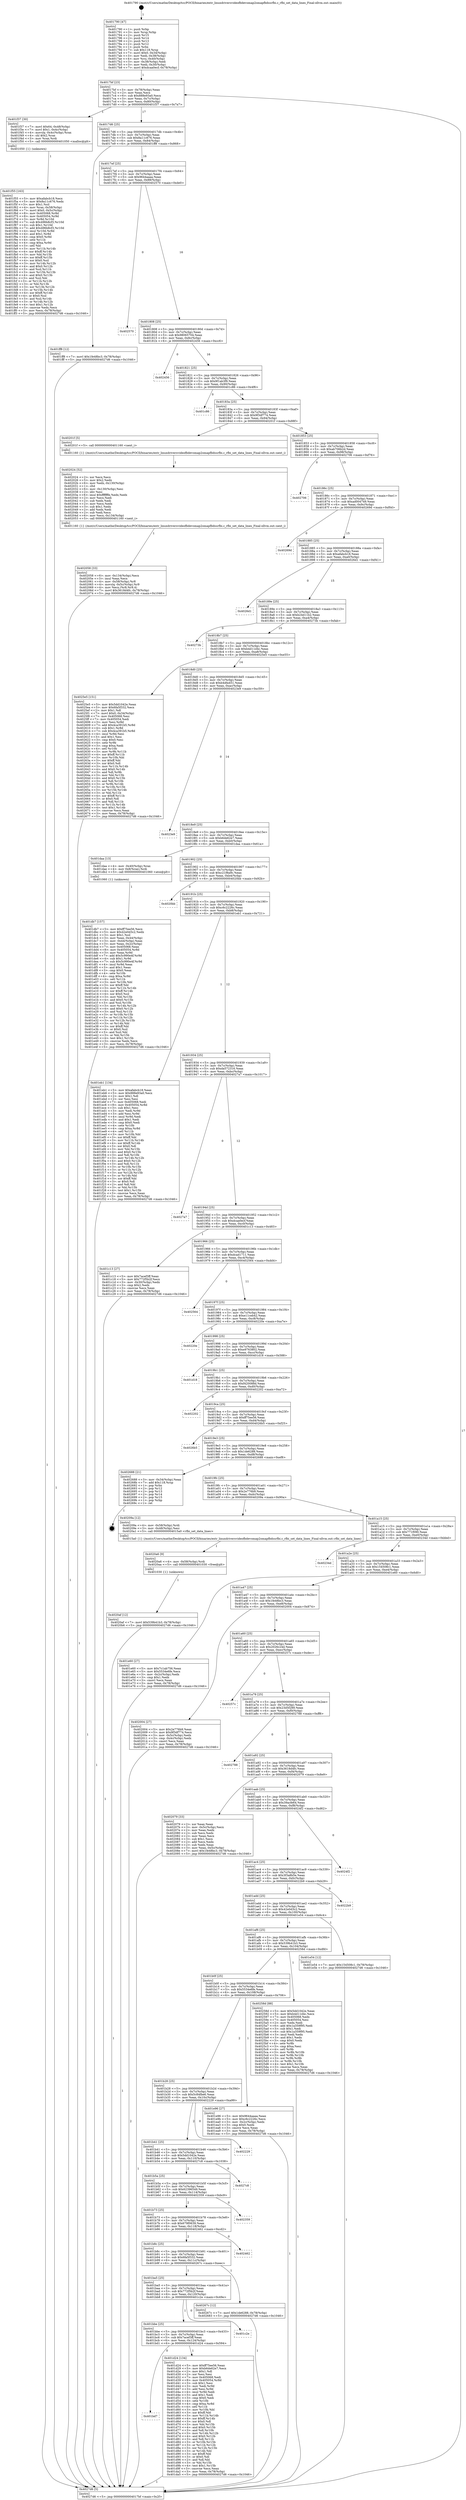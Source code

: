 digraph "0x401790" {
  label = "0x401790 (/mnt/c/Users/mathe/Desktop/tcc/POCII/binaries/extr_linuxdriversvideofbdevomap2omapfbdssrfbi.c_rfbi_set_data_lines_Final-ollvm.out::main(0))"
  labelloc = "t"
  node[shape=record]

  Entry [label="",width=0.3,height=0.3,shape=circle,fillcolor=black,style=filled]
  "0x4017bf" [label="{
     0x4017bf [23]\l
     | [instrs]\l
     &nbsp;&nbsp;0x4017bf \<+3\>: mov -0x78(%rbp),%eax\l
     &nbsp;&nbsp;0x4017c2 \<+2\>: mov %eax,%ecx\l
     &nbsp;&nbsp;0x4017c4 \<+6\>: sub $0x888e93a0,%ecx\l
     &nbsp;&nbsp;0x4017ca \<+3\>: mov %eax,-0x7c(%rbp)\l
     &nbsp;&nbsp;0x4017cd \<+3\>: mov %ecx,-0x80(%rbp)\l
     &nbsp;&nbsp;0x4017d0 \<+6\>: je 0000000000401f37 \<main+0x7a7\>\l
  }"]
  "0x401f37" [label="{
     0x401f37 [30]\l
     | [instrs]\l
     &nbsp;&nbsp;0x401f37 \<+7\>: movl $0x64,-0x48(%rbp)\l
     &nbsp;&nbsp;0x401f3e \<+7\>: movl $0x1,-0x4c(%rbp)\l
     &nbsp;&nbsp;0x401f45 \<+4\>: movslq -0x4c(%rbp),%rax\l
     &nbsp;&nbsp;0x401f49 \<+4\>: shl $0x2,%rax\l
     &nbsp;&nbsp;0x401f4d \<+3\>: mov %rax,%rdi\l
     &nbsp;&nbsp;0x401f50 \<+5\>: call 0000000000401050 \<malloc@plt\>\l
     | [calls]\l
     &nbsp;&nbsp;0x401050 \{1\} (unknown)\l
  }"]
  "0x4017d6" [label="{
     0x4017d6 [25]\l
     | [instrs]\l
     &nbsp;&nbsp;0x4017d6 \<+5\>: jmp 00000000004017db \<main+0x4b\>\l
     &nbsp;&nbsp;0x4017db \<+3\>: mov -0x7c(%rbp),%eax\l
     &nbsp;&nbsp;0x4017de \<+5\>: sub $0x8a11c676,%eax\l
     &nbsp;&nbsp;0x4017e3 \<+6\>: mov %eax,-0x84(%rbp)\l
     &nbsp;&nbsp;0x4017e9 \<+6\>: je 0000000000401ff8 \<main+0x868\>\l
  }"]
  Exit [label="",width=0.3,height=0.3,shape=circle,fillcolor=black,style=filled,peripheries=2]
  "0x401ff8" [label="{
     0x401ff8 [12]\l
     | [instrs]\l
     &nbsp;&nbsp;0x401ff8 \<+7\>: movl $0x1fe48bc3,-0x78(%rbp)\l
     &nbsp;&nbsp;0x401fff \<+5\>: jmp 00000000004027d6 \<main+0x1046\>\l
  }"]
  "0x4017ef" [label="{
     0x4017ef [25]\l
     | [instrs]\l
     &nbsp;&nbsp;0x4017ef \<+5\>: jmp 00000000004017f4 \<main+0x64\>\l
     &nbsp;&nbsp;0x4017f4 \<+3\>: mov -0x7c(%rbp),%eax\l
     &nbsp;&nbsp;0x4017f7 \<+5\>: sub $0x9644aaaa,%eax\l
     &nbsp;&nbsp;0x4017fc \<+6\>: mov %eax,-0x88(%rbp)\l
     &nbsp;&nbsp;0x401802 \<+6\>: je 0000000000402570 \<main+0xde0\>\l
  }"]
  "0x4020af" [label="{
     0x4020af [12]\l
     | [instrs]\l
     &nbsp;&nbsp;0x4020af \<+7\>: movl $0x539b41b3,-0x78(%rbp)\l
     &nbsp;&nbsp;0x4020b6 \<+5\>: jmp 00000000004027d6 \<main+0x1046\>\l
  }"]
  "0x402570" [label="{
     0x402570\l
  }", style=dashed]
  "0x401808" [label="{
     0x401808 [25]\l
     | [instrs]\l
     &nbsp;&nbsp;0x401808 \<+5\>: jmp 000000000040180d \<main+0x7d\>\l
     &nbsp;&nbsp;0x40180d \<+3\>: mov -0x7c(%rbp),%eax\l
     &nbsp;&nbsp;0x401810 \<+5\>: sub $0x98065704,%eax\l
     &nbsp;&nbsp;0x401815 \<+6\>: mov %eax,-0x8c(%rbp)\l
     &nbsp;&nbsp;0x40181b \<+6\>: je 0000000000402456 \<main+0xcc6\>\l
  }"]
  "0x4020a6" [label="{
     0x4020a6 [9]\l
     | [instrs]\l
     &nbsp;&nbsp;0x4020a6 \<+4\>: mov -0x58(%rbp),%rdi\l
     &nbsp;&nbsp;0x4020aa \<+5\>: call 0000000000401030 \<free@plt\>\l
     | [calls]\l
     &nbsp;&nbsp;0x401030 \{1\} (unknown)\l
  }"]
  "0x402456" [label="{
     0x402456\l
  }", style=dashed]
  "0x401821" [label="{
     0x401821 [25]\l
     | [instrs]\l
     &nbsp;&nbsp;0x401821 \<+5\>: jmp 0000000000401826 \<main+0x96\>\l
     &nbsp;&nbsp;0x401826 \<+3\>: mov -0x7c(%rbp),%eax\l
     &nbsp;&nbsp;0x401829 \<+5\>: sub $0x9f1ab3f9,%eax\l
     &nbsp;&nbsp;0x40182e \<+6\>: mov %eax,-0x90(%rbp)\l
     &nbsp;&nbsp;0x401834 \<+6\>: je 0000000000401c86 \<main+0x4f6\>\l
  }"]
  "0x402058" [label="{
     0x402058 [33]\l
     | [instrs]\l
     &nbsp;&nbsp;0x402058 \<+6\>: mov -0x134(%rbp),%ecx\l
     &nbsp;&nbsp;0x40205e \<+3\>: imul %eax,%ecx\l
     &nbsp;&nbsp;0x402061 \<+4\>: mov -0x58(%rbp),%r8\l
     &nbsp;&nbsp;0x402065 \<+4\>: movslq -0x5c(%rbp),%r9\l
     &nbsp;&nbsp;0x402069 \<+4\>: mov %ecx,(%r8,%r9,4)\l
     &nbsp;&nbsp;0x40206d \<+7\>: movl $0x3618d4fc,-0x78(%rbp)\l
     &nbsp;&nbsp;0x402074 \<+5\>: jmp 00000000004027d6 \<main+0x1046\>\l
  }"]
  "0x401c86" [label="{
     0x401c86\l
  }", style=dashed]
  "0x40183a" [label="{
     0x40183a [25]\l
     | [instrs]\l
     &nbsp;&nbsp;0x40183a \<+5\>: jmp 000000000040183f \<main+0xaf\>\l
     &nbsp;&nbsp;0x40183f \<+3\>: mov -0x7c(%rbp),%eax\l
     &nbsp;&nbsp;0x401842 \<+5\>: sub $0x9f3df774,%eax\l
     &nbsp;&nbsp;0x401847 \<+6\>: mov %eax,-0x94(%rbp)\l
     &nbsp;&nbsp;0x40184d \<+6\>: je 000000000040201f \<main+0x88f\>\l
  }"]
  "0x402024" [label="{
     0x402024 [52]\l
     | [instrs]\l
     &nbsp;&nbsp;0x402024 \<+2\>: xor %ecx,%ecx\l
     &nbsp;&nbsp;0x402026 \<+5\>: mov $0x2,%edx\l
     &nbsp;&nbsp;0x40202b \<+6\>: mov %edx,-0x130(%rbp)\l
     &nbsp;&nbsp;0x402031 \<+1\>: cltd\l
     &nbsp;&nbsp;0x402032 \<+6\>: mov -0x130(%rbp),%esi\l
     &nbsp;&nbsp;0x402038 \<+2\>: idiv %esi\l
     &nbsp;&nbsp;0x40203a \<+6\>: imul $0xfffffffe,%edx,%edx\l
     &nbsp;&nbsp;0x402040 \<+2\>: mov %ecx,%edi\l
     &nbsp;&nbsp;0x402042 \<+2\>: sub %edx,%edi\l
     &nbsp;&nbsp;0x402044 \<+2\>: mov %ecx,%edx\l
     &nbsp;&nbsp;0x402046 \<+3\>: sub $0x1,%edx\l
     &nbsp;&nbsp;0x402049 \<+2\>: add %edx,%edi\l
     &nbsp;&nbsp;0x40204b \<+2\>: sub %edi,%ecx\l
     &nbsp;&nbsp;0x40204d \<+6\>: mov %ecx,-0x134(%rbp)\l
     &nbsp;&nbsp;0x402053 \<+5\>: call 0000000000401160 \<next_i\>\l
     | [calls]\l
     &nbsp;&nbsp;0x401160 \{1\} (/mnt/c/Users/mathe/Desktop/tcc/POCII/binaries/extr_linuxdriversvideofbdevomap2omapfbdssrfbi.c_rfbi_set_data_lines_Final-ollvm.out::next_i)\l
  }"]
  "0x40201f" [label="{
     0x40201f [5]\l
     | [instrs]\l
     &nbsp;&nbsp;0x40201f \<+5\>: call 0000000000401160 \<next_i\>\l
     | [calls]\l
     &nbsp;&nbsp;0x401160 \{1\} (/mnt/c/Users/mathe/Desktop/tcc/POCII/binaries/extr_linuxdriversvideofbdevomap2omapfbdssrfbi.c_rfbi_set_data_lines_Final-ollvm.out::next_i)\l
  }"]
  "0x401853" [label="{
     0x401853 [25]\l
     | [instrs]\l
     &nbsp;&nbsp;0x401853 \<+5\>: jmp 0000000000401858 \<main+0xc8\>\l
     &nbsp;&nbsp;0x401858 \<+3\>: mov -0x7c(%rbp),%eax\l
     &nbsp;&nbsp;0x40185b \<+5\>: sub $0xab706b2d,%eax\l
     &nbsp;&nbsp;0x401860 \<+6\>: mov %eax,-0x98(%rbp)\l
     &nbsp;&nbsp;0x401866 \<+6\>: je 0000000000402706 \<main+0xf76\>\l
  }"]
  "0x401f55" [label="{
     0x401f55 [163]\l
     | [instrs]\l
     &nbsp;&nbsp;0x401f55 \<+5\>: mov $0xafabcb18,%ecx\l
     &nbsp;&nbsp;0x401f5a \<+5\>: mov $0x8a11c676,%edx\l
     &nbsp;&nbsp;0x401f5f \<+3\>: mov $0x1,%sil\l
     &nbsp;&nbsp;0x401f62 \<+4\>: mov %rax,-0x58(%rbp)\l
     &nbsp;&nbsp;0x401f66 \<+7\>: movl $0x0,-0x5c(%rbp)\l
     &nbsp;&nbsp;0x401f6d \<+8\>: mov 0x405068,%r8d\l
     &nbsp;&nbsp;0x401f75 \<+8\>: mov 0x405054,%r9d\l
     &nbsp;&nbsp;0x401f7d \<+3\>: mov %r8d,%r10d\l
     &nbsp;&nbsp;0x401f80 \<+7\>: sub $0x496b8cf3,%r10d\l
     &nbsp;&nbsp;0x401f87 \<+4\>: sub $0x1,%r10d\l
     &nbsp;&nbsp;0x401f8b \<+7\>: add $0x496b8cf3,%r10d\l
     &nbsp;&nbsp;0x401f92 \<+4\>: imul %r10d,%r8d\l
     &nbsp;&nbsp;0x401f96 \<+4\>: and $0x1,%r8d\l
     &nbsp;&nbsp;0x401f9a \<+4\>: cmp $0x0,%r8d\l
     &nbsp;&nbsp;0x401f9e \<+4\>: sete %r11b\l
     &nbsp;&nbsp;0x401fa2 \<+4\>: cmp $0xa,%r9d\l
     &nbsp;&nbsp;0x401fa6 \<+3\>: setl %bl\l
     &nbsp;&nbsp;0x401fa9 \<+3\>: mov %r11b,%r14b\l
     &nbsp;&nbsp;0x401fac \<+4\>: xor $0xff,%r14b\l
     &nbsp;&nbsp;0x401fb0 \<+3\>: mov %bl,%r15b\l
     &nbsp;&nbsp;0x401fb3 \<+4\>: xor $0xff,%r15b\l
     &nbsp;&nbsp;0x401fb7 \<+4\>: xor $0x0,%sil\l
     &nbsp;&nbsp;0x401fbb \<+3\>: mov %r14b,%r12b\l
     &nbsp;&nbsp;0x401fbe \<+4\>: and $0x0,%r12b\l
     &nbsp;&nbsp;0x401fc2 \<+3\>: and %sil,%r11b\l
     &nbsp;&nbsp;0x401fc5 \<+3\>: mov %r15b,%r13b\l
     &nbsp;&nbsp;0x401fc8 \<+4\>: and $0x0,%r13b\l
     &nbsp;&nbsp;0x401fcc \<+3\>: and %sil,%bl\l
     &nbsp;&nbsp;0x401fcf \<+3\>: or %r11b,%r12b\l
     &nbsp;&nbsp;0x401fd2 \<+3\>: or %bl,%r13b\l
     &nbsp;&nbsp;0x401fd5 \<+3\>: xor %r13b,%r12b\l
     &nbsp;&nbsp;0x401fd8 \<+3\>: or %r15b,%r14b\l
     &nbsp;&nbsp;0x401fdb \<+4\>: xor $0xff,%r14b\l
     &nbsp;&nbsp;0x401fdf \<+4\>: or $0x0,%sil\l
     &nbsp;&nbsp;0x401fe3 \<+3\>: and %sil,%r14b\l
     &nbsp;&nbsp;0x401fe6 \<+3\>: or %r14b,%r12b\l
     &nbsp;&nbsp;0x401fe9 \<+4\>: test $0x1,%r12b\l
     &nbsp;&nbsp;0x401fed \<+3\>: cmovne %edx,%ecx\l
     &nbsp;&nbsp;0x401ff0 \<+3\>: mov %ecx,-0x78(%rbp)\l
     &nbsp;&nbsp;0x401ff3 \<+5\>: jmp 00000000004027d6 \<main+0x1046\>\l
  }"]
  "0x402706" [label="{
     0x402706\l
  }", style=dashed]
  "0x40186c" [label="{
     0x40186c [25]\l
     | [instrs]\l
     &nbsp;&nbsp;0x40186c \<+5\>: jmp 0000000000401871 \<main+0xe1\>\l
     &nbsp;&nbsp;0x401871 \<+3\>: mov -0x7c(%rbp),%eax\l
     &nbsp;&nbsp;0x401874 \<+5\>: sub $0xad004749,%eax\l
     &nbsp;&nbsp;0x401879 \<+6\>: mov %eax,-0x9c(%rbp)\l
     &nbsp;&nbsp;0x40187f \<+6\>: je 000000000040269d \<main+0xf0d\>\l
  }"]
  "0x401db7" [label="{
     0x401db7 [157]\l
     | [instrs]\l
     &nbsp;&nbsp;0x401db7 \<+5\>: mov $0xff75ee56,%ecx\l
     &nbsp;&nbsp;0x401dbc \<+5\>: mov $0x42e0d3c2,%edx\l
     &nbsp;&nbsp;0x401dc1 \<+3\>: mov $0x1,%sil\l
     &nbsp;&nbsp;0x401dc4 \<+3\>: mov %eax,-0x44(%rbp)\l
     &nbsp;&nbsp;0x401dc7 \<+3\>: mov -0x44(%rbp),%eax\l
     &nbsp;&nbsp;0x401dca \<+3\>: mov %eax,-0x2c(%rbp)\l
     &nbsp;&nbsp;0x401dcd \<+7\>: mov 0x405068,%eax\l
     &nbsp;&nbsp;0x401dd4 \<+8\>: mov 0x405054,%r8d\l
     &nbsp;&nbsp;0x401ddc \<+3\>: mov %eax,%r9d\l
     &nbsp;&nbsp;0x401ddf \<+7\>: add $0x5c990e4f,%r9d\l
     &nbsp;&nbsp;0x401de6 \<+4\>: sub $0x1,%r9d\l
     &nbsp;&nbsp;0x401dea \<+7\>: sub $0x5c990e4f,%r9d\l
     &nbsp;&nbsp;0x401df1 \<+4\>: imul %r9d,%eax\l
     &nbsp;&nbsp;0x401df5 \<+3\>: and $0x1,%eax\l
     &nbsp;&nbsp;0x401df8 \<+3\>: cmp $0x0,%eax\l
     &nbsp;&nbsp;0x401dfb \<+4\>: sete %r10b\l
     &nbsp;&nbsp;0x401dff \<+4\>: cmp $0xa,%r8d\l
     &nbsp;&nbsp;0x401e03 \<+4\>: setl %r11b\l
     &nbsp;&nbsp;0x401e07 \<+3\>: mov %r10b,%bl\l
     &nbsp;&nbsp;0x401e0a \<+3\>: xor $0xff,%bl\l
     &nbsp;&nbsp;0x401e0d \<+3\>: mov %r11b,%r14b\l
     &nbsp;&nbsp;0x401e10 \<+4\>: xor $0xff,%r14b\l
     &nbsp;&nbsp;0x401e14 \<+4\>: xor $0x0,%sil\l
     &nbsp;&nbsp;0x401e18 \<+3\>: mov %bl,%r15b\l
     &nbsp;&nbsp;0x401e1b \<+4\>: and $0x0,%r15b\l
     &nbsp;&nbsp;0x401e1f \<+3\>: and %sil,%r10b\l
     &nbsp;&nbsp;0x401e22 \<+3\>: mov %r14b,%r12b\l
     &nbsp;&nbsp;0x401e25 \<+4\>: and $0x0,%r12b\l
     &nbsp;&nbsp;0x401e29 \<+3\>: and %sil,%r11b\l
     &nbsp;&nbsp;0x401e2c \<+3\>: or %r10b,%r15b\l
     &nbsp;&nbsp;0x401e2f \<+3\>: or %r11b,%r12b\l
     &nbsp;&nbsp;0x401e32 \<+3\>: xor %r12b,%r15b\l
     &nbsp;&nbsp;0x401e35 \<+3\>: or %r14b,%bl\l
     &nbsp;&nbsp;0x401e38 \<+3\>: xor $0xff,%bl\l
     &nbsp;&nbsp;0x401e3b \<+4\>: or $0x0,%sil\l
     &nbsp;&nbsp;0x401e3f \<+3\>: and %sil,%bl\l
     &nbsp;&nbsp;0x401e42 \<+3\>: or %bl,%r15b\l
     &nbsp;&nbsp;0x401e45 \<+4\>: test $0x1,%r15b\l
     &nbsp;&nbsp;0x401e49 \<+3\>: cmovne %edx,%ecx\l
     &nbsp;&nbsp;0x401e4c \<+3\>: mov %ecx,-0x78(%rbp)\l
     &nbsp;&nbsp;0x401e4f \<+5\>: jmp 00000000004027d6 \<main+0x1046\>\l
  }"]
  "0x40269d" [label="{
     0x40269d\l
  }", style=dashed]
  "0x401885" [label="{
     0x401885 [25]\l
     | [instrs]\l
     &nbsp;&nbsp;0x401885 \<+5\>: jmp 000000000040188a \<main+0xfa\>\l
     &nbsp;&nbsp;0x40188a \<+3\>: mov -0x7c(%rbp),%eax\l
     &nbsp;&nbsp;0x40188d \<+5\>: sub $0xafabcb18,%eax\l
     &nbsp;&nbsp;0x401892 \<+6\>: mov %eax,-0xa0(%rbp)\l
     &nbsp;&nbsp;0x401898 \<+6\>: je 00000000004026d1 \<main+0xf41\>\l
  }"]
  "0x401bd7" [label="{
     0x401bd7\l
  }", style=dashed]
  "0x4026d1" [label="{
     0x4026d1\l
  }", style=dashed]
  "0x40189e" [label="{
     0x40189e [25]\l
     | [instrs]\l
     &nbsp;&nbsp;0x40189e \<+5\>: jmp 00000000004018a3 \<main+0x113\>\l
     &nbsp;&nbsp;0x4018a3 \<+3\>: mov -0x7c(%rbp),%eax\l
     &nbsp;&nbsp;0x4018a6 \<+5\>: sub $0xb24d11b2,%eax\l
     &nbsp;&nbsp;0x4018ab \<+6\>: mov %eax,-0xa4(%rbp)\l
     &nbsp;&nbsp;0x4018b1 \<+6\>: je 000000000040273b \<main+0xfab\>\l
  }"]
  "0x401d24" [label="{
     0x401d24 [134]\l
     | [instrs]\l
     &nbsp;&nbsp;0x401d24 \<+5\>: mov $0xff75ee56,%eax\l
     &nbsp;&nbsp;0x401d29 \<+5\>: mov $0xb6de62e7,%ecx\l
     &nbsp;&nbsp;0x401d2e \<+2\>: mov $0x1,%dl\l
     &nbsp;&nbsp;0x401d30 \<+2\>: xor %esi,%esi\l
     &nbsp;&nbsp;0x401d32 \<+7\>: mov 0x405068,%edi\l
     &nbsp;&nbsp;0x401d39 \<+8\>: mov 0x405054,%r8d\l
     &nbsp;&nbsp;0x401d41 \<+3\>: sub $0x1,%esi\l
     &nbsp;&nbsp;0x401d44 \<+3\>: mov %edi,%r9d\l
     &nbsp;&nbsp;0x401d47 \<+3\>: add %esi,%r9d\l
     &nbsp;&nbsp;0x401d4a \<+4\>: imul %r9d,%edi\l
     &nbsp;&nbsp;0x401d4e \<+3\>: and $0x1,%edi\l
     &nbsp;&nbsp;0x401d51 \<+3\>: cmp $0x0,%edi\l
     &nbsp;&nbsp;0x401d54 \<+4\>: sete %r10b\l
     &nbsp;&nbsp;0x401d58 \<+4\>: cmp $0xa,%r8d\l
     &nbsp;&nbsp;0x401d5c \<+4\>: setl %r11b\l
     &nbsp;&nbsp;0x401d60 \<+3\>: mov %r10b,%bl\l
     &nbsp;&nbsp;0x401d63 \<+3\>: xor $0xff,%bl\l
     &nbsp;&nbsp;0x401d66 \<+3\>: mov %r11b,%r14b\l
     &nbsp;&nbsp;0x401d69 \<+4\>: xor $0xff,%r14b\l
     &nbsp;&nbsp;0x401d6d \<+3\>: xor $0x0,%dl\l
     &nbsp;&nbsp;0x401d70 \<+3\>: mov %bl,%r15b\l
     &nbsp;&nbsp;0x401d73 \<+4\>: and $0x0,%r15b\l
     &nbsp;&nbsp;0x401d77 \<+3\>: and %dl,%r10b\l
     &nbsp;&nbsp;0x401d7a \<+3\>: mov %r14b,%r12b\l
     &nbsp;&nbsp;0x401d7d \<+4\>: and $0x0,%r12b\l
     &nbsp;&nbsp;0x401d81 \<+3\>: and %dl,%r11b\l
     &nbsp;&nbsp;0x401d84 \<+3\>: or %r10b,%r15b\l
     &nbsp;&nbsp;0x401d87 \<+3\>: or %r11b,%r12b\l
     &nbsp;&nbsp;0x401d8a \<+3\>: xor %r12b,%r15b\l
     &nbsp;&nbsp;0x401d8d \<+3\>: or %r14b,%bl\l
     &nbsp;&nbsp;0x401d90 \<+3\>: xor $0xff,%bl\l
     &nbsp;&nbsp;0x401d93 \<+3\>: or $0x0,%dl\l
     &nbsp;&nbsp;0x401d96 \<+2\>: and %dl,%bl\l
     &nbsp;&nbsp;0x401d98 \<+3\>: or %bl,%r15b\l
     &nbsp;&nbsp;0x401d9b \<+4\>: test $0x1,%r15b\l
     &nbsp;&nbsp;0x401d9f \<+3\>: cmovne %ecx,%eax\l
     &nbsp;&nbsp;0x401da2 \<+3\>: mov %eax,-0x78(%rbp)\l
     &nbsp;&nbsp;0x401da5 \<+5\>: jmp 00000000004027d6 \<main+0x1046\>\l
  }"]
  "0x40273b" [label="{
     0x40273b\l
  }", style=dashed]
  "0x4018b7" [label="{
     0x4018b7 [25]\l
     | [instrs]\l
     &nbsp;&nbsp;0x4018b7 \<+5\>: jmp 00000000004018bc \<main+0x12c\>\l
     &nbsp;&nbsp;0x4018bc \<+3\>: mov -0x7c(%rbp),%eax\l
     &nbsp;&nbsp;0x4018bf \<+5\>: sub $0xb4d11d4c,%eax\l
     &nbsp;&nbsp;0x4018c4 \<+6\>: mov %eax,-0xa8(%rbp)\l
     &nbsp;&nbsp;0x4018ca \<+6\>: je 00000000004025e5 \<main+0xe55\>\l
  }"]
  "0x401bbe" [label="{
     0x401bbe [25]\l
     | [instrs]\l
     &nbsp;&nbsp;0x401bbe \<+5\>: jmp 0000000000401bc3 \<main+0x433\>\l
     &nbsp;&nbsp;0x401bc3 \<+3\>: mov -0x7c(%rbp),%eax\l
     &nbsp;&nbsp;0x401bc6 \<+5\>: sub $0x7acef3ff,%eax\l
     &nbsp;&nbsp;0x401bcb \<+6\>: mov %eax,-0x124(%rbp)\l
     &nbsp;&nbsp;0x401bd1 \<+6\>: je 0000000000401d24 \<main+0x594\>\l
  }"]
  "0x4025e5" [label="{
     0x4025e5 [151]\l
     | [instrs]\l
     &nbsp;&nbsp;0x4025e5 \<+5\>: mov $0x5dd1042e,%eax\l
     &nbsp;&nbsp;0x4025ea \<+5\>: mov $0x6fa5f332,%ecx\l
     &nbsp;&nbsp;0x4025ef \<+2\>: mov $0x1,%dl\l
     &nbsp;&nbsp;0x4025f1 \<+7\>: movl $0x0,-0x34(%rbp)\l
     &nbsp;&nbsp;0x4025f8 \<+7\>: mov 0x405068,%esi\l
     &nbsp;&nbsp;0x4025ff \<+7\>: mov 0x405054,%edi\l
     &nbsp;&nbsp;0x402606 \<+3\>: mov %esi,%r8d\l
     &nbsp;&nbsp;0x402609 \<+7\>: add $0x4ca391b5,%r8d\l
     &nbsp;&nbsp;0x402610 \<+4\>: sub $0x1,%r8d\l
     &nbsp;&nbsp;0x402614 \<+7\>: sub $0x4ca391b5,%r8d\l
     &nbsp;&nbsp;0x40261b \<+4\>: imul %r8d,%esi\l
     &nbsp;&nbsp;0x40261f \<+3\>: and $0x1,%esi\l
     &nbsp;&nbsp;0x402622 \<+3\>: cmp $0x0,%esi\l
     &nbsp;&nbsp;0x402625 \<+4\>: sete %r9b\l
     &nbsp;&nbsp;0x402629 \<+3\>: cmp $0xa,%edi\l
     &nbsp;&nbsp;0x40262c \<+4\>: setl %r10b\l
     &nbsp;&nbsp;0x402630 \<+3\>: mov %r9b,%r11b\l
     &nbsp;&nbsp;0x402633 \<+4\>: xor $0xff,%r11b\l
     &nbsp;&nbsp;0x402637 \<+3\>: mov %r10b,%bl\l
     &nbsp;&nbsp;0x40263a \<+3\>: xor $0xff,%bl\l
     &nbsp;&nbsp;0x40263d \<+3\>: xor $0x0,%dl\l
     &nbsp;&nbsp;0x402640 \<+3\>: mov %r11b,%r14b\l
     &nbsp;&nbsp;0x402643 \<+4\>: and $0x0,%r14b\l
     &nbsp;&nbsp;0x402647 \<+3\>: and %dl,%r9b\l
     &nbsp;&nbsp;0x40264a \<+3\>: mov %bl,%r15b\l
     &nbsp;&nbsp;0x40264d \<+4\>: and $0x0,%r15b\l
     &nbsp;&nbsp;0x402651 \<+3\>: and %dl,%r10b\l
     &nbsp;&nbsp;0x402654 \<+3\>: or %r9b,%r14b\l
     &nbsp;&nbsp;0x402657 \<+3\>: or %r10b,%r15b\l
     &nbsp;&nbsp;0x40265a \<+3\>: xor %r15b,%r14b\l
     &nbsp;&nbsp;0x40265d \<+3\>: or %bl,%r11b\l
     &nbsp;&nbsp;0x402660 \<+4\>: xor $0xff,%r11b\l
     &nbsp;&nbsp;0x402664 \<+3\>: or $0x0,%dl\l
     &nbsp;&nbsp;0x402667 \<+3\>: and %dl,%r11b\l
     &nbsp;&nbsp;0x40266a \<+3\>: or %r11b,%r14b\l
     &nbsp;&nbsp;0x40266d \<+4\>: test $0x1,%r14b\l
     &nbsp;&nbsp;0x402671 \<+3\>: cmovne %ecx,%eax\l
     &nbsp;&nbsp;0x402674 \<+3\>: mov %eax,-0x78(%rbp)\l
     &nbsp;&nbsp;0x402677 \<+5\>: jmp 00000000004027d6 \<main+0x1046\>\l
  }"]
  "0x4018d0" [label="{
     0x4018d0 [25]\l
     | [instrs]\l
     &nbsp;&nbsp;0x4018d0 \<+5\>: jmp 00000000004018d5 \<main+0x145\>\l
     &nbsp;&nbsp;0x4018d5 \<+3\>: mov -0x7c(%rbp),%eax\l
     &nbsp;&nbsp;0x4018d8 \<+5\>: sub $0xb4dfa451,%eax\l
     &nbsp;&nbsp;0x4018dd \<+6\>: mov %eax,-0xac(%rbp)\l
     &nbsp;&nbsp;0x4018e3 \<+6\>: je 00000000004023e9 \<main+0xc59\>\l
  }"]
  "0x401c2e" [label="{
     0x401c2e\l
  }", style=dashed]
  "0x4023e9" [label="{
     0x4023e9\l
  }", style=dashed]
  "0x4018e9" [label="{
     0x4018e9 [25]\l
     | [instrs]\l
     &nbsp;&nbsp;0x4018e9 \<+5\>: jmp 00000000004018ee \<main+0x15e\>\l
     &nbsp;&nbsp;0x4018ee \<+3\>: mov -0x7c(%rbp),%eax\l
     &nbsp;&nbsp;0x4018f1 \<+5\>: sub $0xb6de62e7,%eax\l
     &nbsp;&nbsp;0x4018f6 \<+6\>: mov %eax,-0xb0(%rbp)\l
     &nbsp;&nbsp;0x4018fc \<+6\>: je 0000000000401daa \<main+0x61a\>\l
  }"]
  "0x401ba5" [label="{
     0x401ba5 [25]\l
     | [instrs]\l
     &nbsp;&nbsp;0x401ba5 \<+5\>: jmp 0000000000401baa \<main+0x41a\>\l
     &nbsp;&nbsp;0x401baa \<+3\>: mov -0x7c(%rbp),%eax\l
     &nbsp;&nbsp;0x401bad \<+5\>: sub $0x772f5b2f,%eax\l
     &nbsp;&nbsp;0x401bb2 \<+6\>: mov %eax,-0x120(%rbp)\l
     &nbsp;&nbsp;0x401bb8 \<+6\>: je 0000000000401c2e \<main+0x49e\>\l
  }"]
  "0x401daa" [label="{
     0x401daa [13]\l
     | [instrs]\l
     &nbsp;&nbsp;0x401daa \<+4\>: mov -0x40(%rbp),%rax\l
     &nbsp;&nbsp;0x401dae \<+4\>: mov 0x8(%rax),%rdi\l
     &nbsp;&nbsp;0x401db2 \<+5\>: call 0000000000401060 \<atoi@plt\>\l
     | [calls]\l
     &nbsp;&nbsp;0x401060 \{1\} (unknown)\l
  }"]
  "0x401902" [label="{
     0x401902 [25]\l
     | [instrs]\l
     &nbsp;&nbsp;0x401902 \<+5\>: jmp 0000000000401907 \<main+0x177\>\l
     &nbsp;&nbsp;0x401907 \<+3\>: mov -0x7c(%rbp),%eax\l
     &nbsp;&nbsp;0x40190a \<+5\>: sub $0xc21f8a9c,%eax\l
     &nbsp;&nbsp;0x40190f \<+6\>: mov %eax,-0xb4(%rbp)\l
     &nbsp;&nbsp;0x401915 \<+6\>: je 00000000004020bb \<main+0x92b\>\l
  }"]
  "0x40267c" [label="{
     0x40267c [12]\l
     | [instrs]\l
     &nbsp;&nbsp;0x40267c \<+7\>: movl $0x1de6288,-0x78(%rbp)\l
     &nbsp;&nbsp;0x402683 \<+5\>: jmp 00000000004027d6 \<main+0x1046\>\l
  }"]
  "0x4020bb" [label="{
     0x4020bb\l
  }", style=dashed]
  "0x40191b" [label="{
     0x40191b [25]\l
     | [instrs]\l
     &nbsp;&nbsp;0x40191b \<+5\>: jmp 0000000000401920 \<main+0x190\>\l
     &nbsp;&nbsp;0x401920 \<+3\>: mov -0x7c(%rbp),%eax\l
     &nbsp;&nbsp;0x401923 \<+5\>: sub $0xc6c2226c,%eax\l
     &nbsp;&nbsp;0x401928 \<+6\>: mov %eax,-0xb8(%rbp)\l
     &nbsp;&nbsp;0x40192e \<+6\>: je 0000000000401eb1 \<main+0x721\>\l
  }"]
  "0x401b8c" [label="{
     0x401b8c [25]\l
     | [instrs]\l
     &nbsp;&nbsp;0x401b8c \<+5\>: jmp 0000000000401b91 \<main+0x401\>\l
     &nbsp;&nbsp;0x401b91 \<+3\>: mov -0x7c(%rbp),%eax\l
     &nbsp;&nbsp;0x401b94 \<+5\>: sub $0x6fa5f332,%eax\l
     &nbsp;&nbsp;0x401b99 \<+6\>: mov %eax,-0x11c(%rbp)\l
     &nbsp;&nbsp;0x401b9f \<+6\>: je 000000000040267c \<main+0xeec\>\l
  }"]
  "0x401eb1" [label="{
     0x401eb1 [134]\l
     | [instrs]\l
     &nbsp;&nbsp;0x401eb1 \<+5\>: mov $0xafabcb18,%eax\l
     &nbsp;&nbsp;0x401eb6 \<+5\>: mov $0x888e93a0,%ecx\l
     &nbsp;&nbsp;0x401ebb \<+2\>: mov $0x1,%dl\l
     &nbsp;&nbsp;0x401ebd \<+2\>: xor %esi,%esi\l
     &nbsp;&nbsp;0x401ebf \<+7\>: mov 0x405068,%edi\l
     &nbsp;&nbsp;0x401ec6 \<+8\>: mov 0x405054,%r8d\l
     &nbsp;&nbsp;0x401ece \<+3\>: sub $0x1,%esi\l
     &nbsp;&nbsp;0x401ed1 \<+3\>: mov %edi,%r9d\l
     &nbsp;&nbsp;0x401ed4 \<+3\>: add %esi,%r9d\l
     &nbsp;&nbsp;0x401ed7 \<+4\>: imul %r9d,%edi\l
     &nbsp;&nbsp;0x401edb \<+3\>: and $0x1,%edi\l
     &nbsp;&nbsp;0x401ede \<+3\>: cmp $0x0,%edi\l
     &nbsp;&nbsp;0x401ee1 \<+4\>: sete %r10b\l
     &nbsp;&nbsp;0x401ee5 \<+4\>: cmp $0xa,%r8d\l
     &nbsp;&nbsp;0x401ee9 \<+4\>: setl %r11b\l
     &nbsp;&nbsp;0x401eed \<+3\>: mov %r10b,%bl\l
     &nbsp;&nbsp;0x401ef0 \<+3\>: xor $0xff,%bl\l
     &nbsp;&nbsp;0x401ef3 \<+3\>: mov %r11b,%r14b\l
     &nbsp;&nbsp;0x401ef6 \<+4\>: xor $0xff,%r14b\l
     &nbsp;&nbsp;0x401efa \<+3\>: xor $0x0,%dl\l
     &nbsp;&nbsp;0x401efd \<+3\>: mov %bl,%r15b\l
     &nbsp;&nbsp;0x401f00 \<+4\>: and $0x0,%r15b\l
     &nbsp;&nbsp;0x401f04 \<+3\>: and %dl,%r10b\l
     &nbsp;&nbsp;0x401f07 \<+3\>: mov %r14b,%r12b\l
     &nbsp;&nbsp;0x401f0a \<+4\>: and $0x0,%r12b\l
     &nbsp;&nbsp;0x401f0e \<+3\>: and %dl,%r11b\l
     &nbsp;&nbsp;0x401f11 \<+3\>: or %r10b,%r15b\l
     &nbsp;&nbsp;0x401f14 \<+3\>: or %r11b,%r12b\l
     &nbsp;&nbsp;0x401f17 \<+3\>: xor %r12b,%r15b\l
     &nbsp;&nbsp;0x401f1a \<+3\>: or %r14b,%bl\l
     &nbsp;&nbsp;0x401f1d \<+3\>: xor $0xff,%bl\l
     &nbsp;&nbsp;0x401f20 \<+3\>: or $0x0,%dl\l
     &nbsp;&nbsp;0x401f23 \<+2\>: and %dl,%bl\l
     &nbsp;&nbsp;0x401f25 \<+3\>: or %bl,%r15b\l
     &nbsp;&nbsp;0x401f28 \<+4\>: test $0x1,%r15b\l
     &nbsp;&nbsp;0x401f2c \<+3\>: cmovne %ecx,%eax\l
     &nbsp;&nbsp;0x401f2f \<+3\>: mov %eax,-0x78(%rbp)\l
     &nbsp;&nbsp;0x401f32 \<+5\>: jmp 00000000004027d6 \<main+0x1046\>\l
  }"]
  "0x401934" [label="{
     0x401934 [25]\l
     | [instrs]\l
     &nbsp;&nbsp;0x401934 \<+5\>: jmp 0000000000401939 \<main+0x1a9\>\l
     &nbsp;&nbsp;0x401939 \<+3\>: mov -0x7c(%rbp),%eax\l
     &nbsp;&nbsp;0x40193c \<+5\>: sub $0xda572316,%eax\l
     &nbsp;&nbsp;0x401941 \<+6\>: mov %eax,-0xbc(%rbp)\l
     &nbsp;&nbsp;0x401947 \<+6\>: je 00000000004027a7 \<main+0x1017\>\l
  }"]
  "0x402462" [label="{
     0x402462\l
  }", style=dashed]
  "0x4027a7" [label="{
     0x4027a7\l
  }", style=dashed]
  "0x40194d" [label="{
     0x40194d [25]\l
     | [instrs]\l
     &nbsp;&nbsp;0x40194d \<+5\>: jmp 0000000000401952 \<main+0x1c2\>\l
     &nbsp;&nbsp;0x401952 \<+3\>: mov -0x7c(%rbp),%eax\l
     &nbsp;&nbsp;0x401955 \<+5\>: sub $0xdcaa0ecf,%eax\l
     &nbsp;&nbsp;0x40195a \<+6\>: mov %eax,-0xc0(%rbp)\l
     &nbsp;&nbsp;0x401960 \<+6\>: je 0000000000401c13 \<main+0x483\>\l
  }"]
  "0x401b73" [label="{
     0x401b73 [25]\l
     | [instrs]\l
     &nbsp;&nbsp;0x401b73 \<+5\>: jmp 0000000000401b78 \<main+0x3e8\>\l
     &nbsp;&nbsp;0x401b78 \<+3\>: mov -0x7c(%rbp),%eax\l
     &nbsp;&nbsp;0x401b7b \<+5\>: sub $0x679f0639,%eax\l
     &nbsp;&nbsp;0x401b80 \<+6\>: mov %eax,-0x118(%rbp)\l
     &nbsp;&nbsp;0x401b86 \<+6\>: je 0000000000402462 \<main+0xcd2\>\l
  }"]
  "0x401c13" [label="{
     0x401c13 [27]\l
     | [instrs]\l
     &nbsp;&nbsp;0x401c13 \<+5\>: mov $0x7acef3ff,%eax\l
     &nbsp;&nbsp;0x401c18 \<+5\>: mov $0x772f5b2f,%ecx\l
     &nbsp;&nbsp;0x401c1d \<+3\>: mov -0x30(%rbp),%edx\l
     &nbsp;&nbsp;0x401c20 \<+3\>: cmp $0x2,%edx\l
     &nbsp;&nbsp;0x401c23 \<+3\>: cmovne %ecx,%eax\l
     &nbsp;&nbsp;0x401c26 \<+3\>: mov %eax,-0x78(%rbp)\l
     &nbsp;&nbsp;0x401c29 \<+5\>: jmp 00000000004027d6 \<main+0x1046\>\l
  }"]
  "0x401966" [label="{
     0x401966 [25]\l
     | [instrs]\l
     &nbsp;&nbsp;0x401966 \<+5\>: jmp 000000000040196b \<main+0x1db\>\l
     &nbsp;&nbsp;0x40196b \<+3\>: mov -0x7c(%rbp),%eax\l
     &nbsp;&nbsp;0x40196e \<+5\>: sub $0xdcad1711,%eax\l
     &nbsp;&nbsp;0x401973 \<+6\>: mov %eax,-0xc4(%rbp)\l
     &nbsp;&nbsp;0x401979 \<+6\>: je 0000000000402564 \<main+0xdd4\>\l
  }"]
  "0x4027d6" [label="{
     0x4027d6 [5]\l
     | [instrs]\l
     &nbsp;&nbsp;0x4027d6 \<+5\>: jmp 00000000004017bf \<main+0x2f\>\l
  }"]
  "0x401790" [label="{
     0x401790 [47]\l
     | [instrs]\l
     &nbsp;&nbsp;0x401790 \<+1\>: push %rbp\l
     &nbsp;&nbsp;0x401791 \<+3\>: mov %rsp,%rbp\l
     &nbsp;&nbsp;0x401794 \<+2\>: push %r15\l
     &nbsp;&nbsp;0x401796 \<+2\>: push %r14\l
     &nbsp;&nbsp;0x401798 \<+2\>: push %r13\l
     &nbsp;&nbsp;0x40179a \<+2\>: push %r12\l
     &nbsp;&nbsp;0x40179c \<+1\>: push %rbx\l
     &nbsp;&nbsp;0x40179d \<+7\>: sub $0x118,%rsp\l
     &nbsp;&nbsp;0x4017a4 \<+7\>: movl $0x0,-0x34(%rbp)\l
     &nbsp;&nbsp;0x4017ab \<+3\>: mov %edi,-0x38(%rbp)\l
     &nbsp;&nbsp;0x4017ae \<+4\>: mov %rsi,-0x40(%rbp)\l
     &nbsp;&nbsp;0x4017b2 \<+3\>: mov -0x38(%rbp),%edi\l
     &nbsp;&nbsp;0x4017b5 \<+3\>: mov %edi,-0x30(%rbp)\l
     &nbsp;&nbsp;0x4017b8 \<+7\>: movl $0xdcaa0ecf,-0x78(%rbp)\l
  }"]
  "0x402359" [label="{
     0x402359\l
  }", style=dashed]
  "0x402564" [label="{
     0x402564\l
  }", style=dashed]
  "0x40197f" [label="{
     0x40197f [25]\l
     | [instrs]\l
     &nbsp;&nbsp;0x40197f \<+5\>: jmp 0000000000401984 \<main+0x1f4\>\l
     &nbsp;&nbsp;0x401984 \<+3\>: mov -0x7c(%rbp),%eax\l
     &nbsp;&nbsp;0x401987 \<+5\>: sub $0xe11ceb42,%eax\l
     &nbsp;&nbsp;0x40198c \<+6\>: mov %eax,-0xc8(%rbp)\l
     &nbsp;&nbsp;0x401992 \<+6\>: je 000000000040220e \<main+0xa7e\>\l
  }"]
  "0x401b5a" [label="{
     0x401b5a [25]\l
     | [instrs]\l
     &nbsp;&nbsp;0x401b5a \<+5\>: jmp 0000000000401b5f \<main+0x3cf\>\l
     &nbsp;&nbsp;0x401b5f \<+3\>: mov -0x7c(%rbp),%eax\l
     &nbsp;&nbsp;0x401b62 \<+5\>: sub $0x62396549,%eax\l
     &nbsp;&nbsp;0x401b67 \<+6\>: mov %eax,-0x114(%rbp)\l
     &nbsp;&nbsp;0x401b6d \<+6\>: je 0000000000402359 \<main+0xbc9\>\l
  }"]
  "0x40220e" [label="{
     0x40220e\l
  }", style=dashed]
  "0x401998" [label="{
     0x401998 [25]\l
     | [instrs]\l
     &nbsp;&nbsp;0x401998 \<+5\>: jmp 000000000040199d \<main+0x20d\>\l
     &nbsp;&nbsp;0x40199d \<+3\>: mov -0x7c(%rbp),%eax\l
     &nbsp;&nbsp;0x4019a0 \<+5\>: sub $0xe9763802,%eax\l
     &nbsp;&nbsp;0x4019a5 \<+6\>: mov %eax,-0xcc(%rbp)\l
     &nbsp;&nbsp;0x4019ab \<+6\>: je 0000000000401d18 \<main+0x588\>\l
  }"]
  "0x4027c8" [label="{
     0x4027c8\l
  }", style=dashed]
  "0x401d18" [label="{
     0x401d18\l
  }", style=dashed]
  "0x4019b1" [label="{
     0x4019b1 [25]\l
     | [instrs]\l
     &nbsp;&nbsp;0x4019b1 \<+5\>: jmp 00000000004019b6 \<main+0x226\>\l
     &nbsp;&nbsp;0x4019b6 \<+3\>: mov -0x7c(%rbp),%eax\l
     &nbsp;&nbsp;0x4019b9 \<+5\>: sub $0xf420088d,%eax\l
     &nbsp;&nbsp;0x4019be \<+6\>: mov %eax,-0xd0(%rbp)\l
     &nbsp;&nbsp;0x4019c4 \<+6\>: je 0000000000402202 \<main+0xa72\>\l
  }"]
  "0x401b41" [label="{
     0x401b41 [25]\l
     | [instrs]\l
     &nbsp;&nbsp;0x401b41 \<+5\>: jmp 0000000000401b46 \<main+0x3b6\>\l
     &nbsp;&nbsp;0x401b46 \<+3\>: mov -0x7c(%rbp),%eax\l
     &nbsp;&nbsp;0x401b49 \<+5\>: sub $0x5dd1042e,%eax\l
     &nbsp;&nbsp;0x401b4e \<+6\>: mov %eax,-0x110(%rbp)\l
     &nbsp;&nbsp;0x401b54 \<+6\>: je 00000000004027c8 \<main+0x1038\>\l
  }"]
  "0x402202" [label="{
     0x402202\l
  }", style=dashed]
  "0x4019ca" [label="{
     0x4019ca [25]\l
     | [instrs]\l
     &nbsp;&nbsp;0x4019ca \<+5\>: jmp 00000000004019cf \<main+0x23f\>\l
     &nbsp;&nbsp;0x4019cf \<+3\>: mov -0x7c(%rbp),%eax\l
     &nbsp;&nbsp;0x4019d2 \<+5\>: sub $0xff75ee56,%eax\l
     &nbsp;&nbsp;0x4019d7 \<+6\>: mov %eax,-0xd4(%rbp)\l
     &nbsp;&nbsp;0x4019dd \<+6\>: je 00000000004026b5 \<main+0xf25\>\l
  }"]
  "0x402229" [label="{
     0x402229\l
  }", style=dashed]
  "0x4026b5" [label="{
     0x4026b5\l
  }", style=dashed]
  "0x4019e3" [label="{
     0x4019e3 [25]\l
     | [instrs]\l
     &nbsp;&nbsp;0x4019e3 \<+5\>: jmp 00000000004019e8 \<main+0x258\>\l
     &nbsp;&nbsp;0x4019e8 \<+3\>: mov -0x7c(%rbp),%eax\l
     &nbsp;&nbsp;0x4019eb \<+5\>: sub $0x1de6288,%eax\l
     &nbsp;&nbsp;0x4019f0 \<+6\>: mov %eax,-0xd8(%rbp)\l
     &nbsp;&nbsp;0x4019f6 \<+6\>: je 0000000000402688 \<main+0xef8\>\l
  }"]
  "0x401b28" [label="{
     0x401b28 [25]\l
     | [instrs]\l
     &nbsp;&nbsp;0x401b28 \<+5\>: jmp 0000000000401b2d \<main+0x39d\>\l
     &nbsp;&nbsp;0x401b2d \<+3\>: mov -0x7c(%rbp),%eax\l
     &nbsp;&nbsp;0x401b30 \<+5\>: sub $0x5c84fbe6,%eax\l
     &nbsp;&nbsp;0x401b35 \<+6\>: mov %eax,-0x10c(%rbp)\l
     &nbsp;&nbsp;0x401b3b \<+6\>: je 0000000000402229 \<main+0xa99\>\l
  }"]
  "0x402688" [label="{
     0x402688 [21]\l
     | [instrs]\l
     &nbsp;&nbsp;0x402688 \<+3\>: mov -0x34(%rbp),%eax\l
     &nbsp;&nbsp;0x40268b \<+7\>: add $0x118,%rsp\l
     &nbsp;&nbsp;0x402692 \<+1\>: pop %rbx\l
     &nbsp;&nbsp;0x402693 \<+2\>: pop %r12\l
     &nbsp;&nbsp;0x402695 \<+2\>: pop %r13\l
     &nbsp;&nbsp;0x402697 \<+2\>: pop %r14\l
     &nbsp;&nbsp;0x402699 \<+2\>: pop %r15\l
     &nbsp;&nbsp;0x40269b \<+1\>: pop %rbp\l
     &nbsp;&nbsp;0x40269c \<+1\>: ret\l
  }"]
  "0x4019fc" [label="{
     0x4019fc [25]\l
     | [instrs]\l
     &nbsp;&nbsp;0x4019fc \<+5\>: jmp 0000000000401a01 \<main+0x271\>\l
     &nbsp;&nbsp;0x401a01 \<+3\>: mov -0x7c(%rbp),%eax\l
     &nbsp;&nbsp;0x401a04 \<+5\>: sub $0x2e776b9,%eax\l
     &nbsp;&nbsp;0x401a09 \<+6\>: mov %eax,-0xdc(%rbp)\l
     &nbsp;&nbsp;0x401a0f \<+6\>: je 000000000040209a \<main+0x90a\>\l
  }"]
  "0x401e96" [label="{
     0x401e96 [27]\l
     | [instrs]\l
     &nbsp;&nbsp;0x401e96 \<+5\>: mov $0x9644aaaa,%eax\l
     &nbsp;&nbsp;0x401e9b \<+5\>: mov $0xc6c2226c,%ecx\l
     &nbsp;&nbsp;0x401ea0 \<+3\>: mov -0x2c(%rbp),%edx\l
     &nbsp;&nbsp;0x401ea3 \<+3\>: cmp $0x0,%edx\l
     &nbsp;&nbsp;0x401ea6 \<+3\>: cmove %ecx,%eax\l
     &nbsp;&nbsp;0x401ea9 \<+3\>: mov %eax,-0x78(%rbp)\l
     &nbsp;&nbsp;0x401eac \<+5\>: jmp 00000000004027d6 \<main+0x1046\>\l
  }"]
  "0x40209a" [label="{
     0x40209a [12]\l
     | [instrs]\l
     &nbsp;&nbsp;0x40209a \<+4\>: mov -0x58(%rbp),%rdi\l
     &nbsp;&nbsp;0x40209e \<+3\>: mov -0x48(%rbp),%esi\l
     &nbsp;&nbsp;0x4020a1 \<+5\>: call 00000000004015a0 \<rfbi_set_data_lines\>\l
     | [calls]\l
     &nbsp;&nbsp;0x4015a0 \{1\} (/mnt/c/Users/mathe/Desktop/tcc/POCII/binaries/extr_linuxdriversvideofbdevomap2omapfbdssrfbi.c_rfbi_set_data_lines_Final-ollvm.out::rfbi_set_data_lines)\l
  }"]
  "0x401a15" [label="{
     0x401a15 [25]\l
     | [instrs]\l
     &nbsp;&nbsp;0x401a15 \<+5\>: jmp 0000000000401a1a \<main+0x28a\>\l
     &nbsp;&nbsp;0x401a1a \<+3\>: mov -0x7c(%rbp),%eax\l
     &nbsp;&nbsp;0x401a1d \<+5\>: sub $0x771f090,%eax\l
     &nbsp;&nbsp;0x401a22 \<+6\>: mov %eax,-0xe0(%rbp)\l
     &nbsp;&nbsp;0x401a28 \<+6\>: je 000000000040234d \<main+0xbbd\>\l
  }"]
  "0x401b0f" [label="{
     0x401b0f [25]\l
     | [instrs]\l
     &nbsp;&nbsp;0x401b0f \<+5\>: jmp 0000000000401b14 \<main+0x384\>\l
     &nbsp;&nbsp;0x401b14 \<+3\>: mov -0x7c(%rbp),%eax\l
     &nbsp;&nbsp;0x401b17 \<+5\>: sub $0x5534e6fe,%eax\l
     &nbsp;&nbsp;0x401b1c \<+6\>: mov %eax,-0x108(%rbp)\l
     &nbsp;&nbsp;0x401b22 \<+6\>: je 0000000000401e96 \<main+0x706\>\l
  }"]
  "0x40234d" [label="{
     0x40234d\l
  }", style=dashed]
  "0x401a2e" [label="{
     0x401a2e [25]\l
     | [instrs]\l
     &nbsp;&nbsp;0x401a2e \<+5\>: jmp 0000000000401a33 \<main+0x2a3\>\l
     &nbsp;&nbsp;0x401a33 \<+3\>: mov -0x7c(%rbp),%eax\l
     &nbsp;&nbsp;0x401a36 \<+5\>: sub $0x154508c1,%eax\l
     &nbsp;&nbsp;0x401a3b \<+6\>: mov %eax,-0xe4(%rbp)\l
     &nbsp;&nbsp;0x401a41 \<+6\>: je 0000000000401e60 \<main+0x6d0\>\l
  }"]
  "0x40258d" [label="{
     0x40258d [88]\l
     | [instrs]\l
     &nbsp;&nbsp;0x40258d \<+5\>: mov $0x5dd1042e,%eax\l
     &nbsp;&nbsp;0x402592 \<+5\>: mov $0xb4d11d4c,%ecx\l
     &nbsp;&nbsp;0x402597 \<+7\>: mov 0x405068,%edx\l
     &nbsp;&nbsp;0x40259e \<+7\>: mov 0x405054,%esi\l
     &nbsp;&nbsp;0x4025a5 \<+2\>: mov %edx,%edi\l
     &nbsp;&nbsp;0x4025a7 \<+6\>: add $0x1a359f95,%edi\l
     &nbsp;&nbsp;0x4025ad \<+3\>: sub $0x1,%edi\l
     &nbsp;&nbsp;0x4025b0 \<+6\>: sub $0x1a359f95,%edi\l
     &nbsp;&nbsp;0x4025b6 \<+3\>: imul %edi,%edx\l
     &nbsp;&nbsp;0x4025b9 \<+3\>: and $0x1,%edx\l
     &nbsp;&nbsp;0x4025bc \<+3\>: cmp $0x0,%edx\l
     &nbsp;&nbsp;0x4025bf \<+4\>: sete %r8b\l
     &nbsp;&nbsp;0x4025c3 \<+3\>: cmp $0xa,%esi\l
     &nbsp;&nbsp;0x4025c6 \<+4\>: setl %r9b\l
     &nbsp;&nbsp;0x4025ca \<+3\>: mov %r8b,%r10b\l
     &nbsp;&nbsp;0x4025cd \<+3\>: and %r9b,%r10b\l
     &nbsp;&nbsp;0x4025d0 \<+3\>: xor %r9b,%r8b\l
     &nbsp;&nbsp;0x4025d3 \<+3\>: or %r8b,%r10b\l
     &nbsp;&nbsp;0x4025d6 \<+4\>: test $0x1,%r10b\l
     &nbsp;&nbsp;0x4025da \<+3\>: cmovne %ecx,%eax\l
     &nbsp;&nbsp;0x4025dd \<+3\>: mov %eax,-0x78(%rbp)\l
     &nbsp;&nbsp;0x4025e0 \<+5\>: jmp 00000000004027d6 \<main+0x1046\>\l
  }"]
  "0x401e60" [label="{
     0x401e60 [27]\l
     | [instrs]\l
     &nbsp;&nbsp;0x401e60 \<+5\>: mov $0x7c1ab756,%eax\l
     &nbsp;&nbsp;0x401e65 \<+5\>: mov $0x5534e6fe,%ecx\l
     &nbsp;&nbsp;0x401e6a \<+3\>: mov -0x2c(%rbp),%edx\l
     &nbsp;&nbsp;0x401e6d \<+3\>: cmp $0x1,%edx\l
     &nbsp;&nbsp;0x401e70 \<+3\>: cmovl %ecx,%eax\l
     &nbsp;&nbsp;0x401e73 \<+3\>: mov %eax,-0x78(%rbp)\l
     &nbsp;&nbsp;0x401e76 \<+5\>: jmp 00000000004027d6 \<main+0x1046\>\l
  }"]
  "0x401a47" [label="{
     0x401a47 [25]\l
     | [instrs]\l
     &nbsp;&nbsp;0x401a47 \<+5\>: jmp 0000000000401a4c \<main+0x2bc\>\l
     &nbsp;&nbsp;0x401a4c \<+3\>: mov -0x7c(%rbp),%eax\l
     &nbsp;&nbsp;0x401a4f \<+5\>: sub $0x1fe48bc3,%eax\l
     &nbsp;&nbsp;0x401a54 \<+6\>: mov %eax,-0xe8(%rbp)\l
     &nbsp;&nbsp;0x401a5a \<+6\>: je 0000000000402004 \<main+0x874\>\l
  }"]
  "0x401af6" [label="{
     0x401af6 [25]\l
     | [instrs]\l
     &nbsp;&nbsp;0x401af6 \<+5\>: jmp 0000000000401afb \<main+0x36b\>\l
     &nbsp;&nbsp;0x401afb \<+3\>: mov -0x7c(%rbp),%eax\l
     &nbsp;&nbsp;0x401afe \<+5\>: sub $0x539b41b3,%eax\l
     &nbsp;&nbsp;0x401b03 \<+6\>: mov %eax,-0x104(%rbp)\l
     &nbsp;&nbsp;0x401b09 \<+6\>: je 000000000040258d \<main+0xdfd\>\l
  }"]
  "0x402004" [label="{
     0x402004 [27]\l
     | [instrs]\l
     &nbsp;&nbsp;0x402004 \<+5\>: mov $0x2e776b9,%eax\l
     &nbsp;&nbsp;0x402009 \<+5\>: mov $0x9f3df774,%ecx\l
     &nbsp;&nbsp;0x40200e \<+3\>: mov -0x5c(%rbp),%edx\l
     &nbsp;&nbsp;0x402011 \<+3\>: cmp -0x4c(%rbp),%edx\l
     &nbsp;&nbsp;0x402014 \<+3\>: cmovl %ecx,%eax\l
     &nbsp;&nbsp;0x402017 \<+3\>: mov %eax,-0x78(%rbp)\l
     &nbsp;&nbsp;0x40201a \<+5\>: jmp 00000000004027d6 \<main+0x1046\>\l
  }"]
  "0x401a60" [label="{
     0x401a60 [25]\l
     | [instrs]\l
     &nbsp;&nbsp;0x401a60 \<+5\>: jmp 0000000000401a65 \<main+0x2d5\>\l
     &nbsp;&nbsp;0x401a65 \<+3\>: mov -0x7c(%rbp),%eax\l
     &nbsp;&nbsp;0x401a68 \<+5\>: sub $0x2026c24d,%eax\l
     &nbsp;&nbsp;0x401a6d \<+6\>: mov %eax,-0xec(%rbp)\l
     &nbsp;&nbsp;0x401a73 \<+6\>: je 000000000040257c \<main+0xdec\>\l
  }"]
  "0x401e54" [label="{
     0x401e54 [12]\l
     | [instrs]\l
     &nbsp;&nbsp;0x401e54 \<+7\>: movl $0x154508c1,-0x78(%rbp)\l
     &nbsp;&nbsp;0x401e5b \<+5\>: jmp 00000000004027d6 \<main+0x1046\>\l
  }"]
  "0x40257c" [label="{
     0x40257c\l
  }", style=dashed]
  "0x401a79" [label="{
     0x401a79 [25]\l
     | [instrs]\l
     &nbsp;&nbsp;0x401a79 \<+5\>: jmp 0000000000401a7e \<main+0x2ee\>\l
     &nbsp;&nbsp;0x401a7e \<+3\>: mov -0x7c(%rbp),%eax\l
     &nbsp;&nbsp;0x401a81 \<+5\>: sub $0x23d5f289,%eax\l
     &nbsp;&nbsp;0x401a86 \<+6\>: mov %eax,-0xf0(%rbp)\l
     &nbsp;&nbsp;0x401a8c \<+6\>: je 0000000000402788 \<main+0xff8\>\l
  }"]
  "0x401add" [label="{
     0x401add [25]\l
     | [instrs]\l
     &nbsp;&nbsp;0x401add \<+5\>: jmp 0000000000401ae2 \<main+0x352\>\l
     &nbsp;&nbsp;0x401ae2 \<+3\>: mov -0x7c(%rbp),%eax\l
     &nbsp;&nbsp;0x401ae5 \<+5\>: sub $0x42e0d3c2,%eax\l
     &nbsp;&nbsp;0x401aea \<+6\>: mov %eax,-0x100(%rbp)\l
     &nbsp;&nbsp;0x401af0 \<+6\>: je 0000000000401e54 \<main+0x6c4\>\l
  }"]
  "0x402788" [label="{
     0x402788\l
  }", style=dashed]
  "0x401a92" [label="{
     0x401a92 [25]\l
     | [instrs]\l
     &nbsp;&nbsp;0x401a92 \<+5\>: jmp 0000000000401a97 \<main+0x307\>\l
     &nbsp;&nbsp;0x401a97 \<+3\>: mov -0x7c(%rbp),%eax\l
     &nbsp;&nbsp;0x401a9a \<+5\>: sub $0x3618d4fc,%eax\l
     &nbsp;&nbsp;0x401a9f \<+6\>: mov %eax,-0xf4(%rbp)\l
     &nbsp;&nbsp;0x401aa5 \<+6\>: je 0000000000402079 \<main+0x8e9\>\l
  }"]
  "0x4022b9" [label="{
     0x4022b9\l
  }", style=dashed]
  "0x402079" [label="{
     0x402079 [33]\l
     | [instrs]\l
     &nbsp;&nbsp;0x402079 \<+2\>: xor %eax,%eax\l
     &nbsp;&nbsp;0x40207b \<+3\>: mov -0x5c(%rbp),%ecx\l
     &nbsp;&nbsp;0x40207e \<+2\>: mov %eax,%edx\l
     &nbsp;&nbsp;0x402080 \<+2\>: sub %ecx,%edx\l
     &nbsp;&nbsp;0x402082 \<+2\>: mov %eax,%ecx\l
     &nbsp;&nbsp;0x402084 \<+3\>: sub $0x1,%ecx\l
     &nbsp;&nbsp;0x402087 \<+2\>: add %ecx,%edx\l
     &nbsp;&nbsp;0x402089 \<+2\>: sub %edx,%eax\l
     &nbsp;&nbsp;0x40208b \<+3\>: mov %eax,-0x5c(%rbp)\l
     &nbsp;&nbsp;0x40208e \<+7\>: movl $0x1fe48bc3,-0x78(%rbp)\l
     &nbsp;&nbsp;0x402095 \<+5\>: jmp 00000000004027d6 \<main+0x1046\>\l
  }"]
  "0x401aab" [label="{
     0x401aab [25]\l
     | [instrs]\l
     &nbsp;&nbsp;0x401aab \<+5\>: jmp 0000000000401ab0 \<main+0x320\>\l
     &nbsp;&nbsp;0x401ab0 \<+3\>: mov -0x7c(%rbp),%eax\l
     &nbsp;&nbsp;0x401ab3 \<+5\>: sub $0x39acfe64,%eax\l
     &nbsp;&nbsp;0x401ab8 \<+6\>: mov %eax,-0xf8(%rbp)\l
     &nbsp;&nbsp;0x401abe \<+6\>: je 00000000004024f2 \<main+0xd62\>\l
  }"]
  "0x401ac4" [label="{
     0x401ac4 [25]\l
     | [instrs]\l
     &nbsp;&nbsp;0x401ac4 \<+5\>: jmp 0000000000401ac9 \<main+0x339\>\l
     &nbsp;&nbsp;0x401ac9 \<+3\>: mov -0x7c(%rbp),%eax\l
     &nbsp;&nbsp;0x401acc \<+5\>: sub $0x3f3a8b5e,%eax\l
     &nbsp;&nbsp;0x401ad1 \<+6\>: mov %eax,-0xfc(%rbp)\l
     &nbsp;&nbsp;0x401ad7 \<+6\>: je 00000000004022b9 \<main+0xb29\>\l
  }"]
  "0x4024f2" [label="{
     0x4024f2\l
  }", style=dashed]
  Entry -> "0x401790" [label=" 1"]
  "0x4017bf" -> "0x401f37" [label=" 1"]
  "0x4017bf" -> "0x4017d6" [label=" 17"]
  "0x402688" -> Exit [label=" 1"]
  "0x4017d6" -> "0x401ff8" [label=" 1"]
  "0x4017d6" -> "0x4017ef" [label=" 16"]
  "0x40267c" -> "0x4027d6" [label=" 1"]
  "0x4017ef" -> "0x402570" [label=" 0"]
  "0x4017ef" -> "0x401808" [label=" 16"]
  "0x4025e5" -> "0x4027d6" [label=" 1"]
  "0x401808" -> "0x402456" [label=" 0"]
  "0x401808" -> "0x401821" [label=" 16"]
  "0x40258d" -> "0x4027d6" [label=" 1"]
  "0x401821" -> "0x401c86" [label=" 0"]
  "0x401821" -> "0x40183a" [label=" 16"]
  "0x4020af" -> "0x4027d6" [label=" 1"]
  "0x40183a" -> "0x40201f" [label=" 1"]
  "0x40183a" -> "0x401853" [label=" 15"]
  "0x4020a6" -> "0x4020af" [label=" 1"]
  "0x401853" -> "0x402706" [label=" 0"]
  "0x401853" -> "0x40186c" [label=" 15"]
  "0x40209a" -> "0x4020a6" [label=" 1"]
  "0x40186c" -> "0x40269d" [label=" 0"]
  "0x40186c" -> "0x401885" [label=" 15"]
  "0x402079" -> "0x4027d6" [label=" 1"]
  "0x401885" -> "0x4026d1" [label=" 0"]
  "0x401885" -> "0x40189e" [label=" 15"]
  "0x402058" -> "0x4027d6" [label=" 1"]
  "0x40189e" -> "0x40273b" [label=" 0"]
  "0x40189e" -> "0x4018b7" [label=" 15"]
  "0x402024" -> "0x402058" [label=" 1"]
  "0x4018b7" -> "0x4025e5" [label=" 1"]
  "0x4018b7" -> "0x4018d0" [label=" 14"]
  "0x402004" -> "0x4027d6" [label=" 2"]
  "0x4018d0" -> "0x4023e9" [label=" 0"]
  "0x4018d0" -> "0x4018e9" [label=" 14"]
  "0x401ff8" -> "0x4027d6" [label=" 1"]
  "0x4018e9" -> "0x401daa" [label=" 1"]
  "0x4018e9" -> "0x401902" [label=" 13"]
  "0x401f37" -> "0x401f55" [label=" 1"]
  "0x401902" -> "0x4020bb" [label=" 0"]
  "0x401902" -> "0x40191b" [label=" 13"]
  "0x401eb1" -> "0x4027d6" [label=" 1"]
  "0x40191b" -> "0x401eb1" [label=" 1"]
  "0x40191b" -> "0x401934" [label=" 12"]
  "0x401e60" -> "0x4027d6" [label=" 1"]
  "0x401934" -> "0x4027a7" [label=" 0"]
  "0x401934" -> "0x40194d" [label=" 12"]
  "0x401e54" -> "0x4027d6" [label=" 1"]
  "0x40194d" -> "0x401c13" [label=" 1"]
  "0x40194d" -> "0x401966" [label=" 11"]
  "0x401c13" -> "0x4027d6" [label=" 1"]
  "0x401790" -> "0x4017bf" [label=" 1"]
  "0x4027d6" -> "0x4017bf" [label=" 17"]
  "0x401daa" -> "0x401db7" [label=" 1"]
  "0x401966" -> "0x402564" [label=" 0"]
  "0x401966" -> "0x40197f" [label=" 11"]
  "0x401d24" -> "0x4027d6" [label=" 1"]
  "0x40197f" -> "0x40220e" [label=" 0"]
  "0x40197f" -> "0x401998" [label=" 11"]
  "0x401bbe" -> "0x401d24" [label=" 1"]
  "0x401998" -> "0x401d18" [label=" 0"]
  "0x401998" -> "0x4019b1" [label=" 11"]
  "0x40201f" -> "0x402024" [label=" 1"]
  "0x4019b1" -> "0x402202" [label=" 0"]
  "0x4019b1" -> "0x4019ca" [label=" 11"]
  "0x401ba5" -> "0x401c2e" [label=" 0"]
  "0x4019ca" -> "0x4026b5" [label=" 0"]
  "0x4019ca" -> "0x4019e3" [label=" 11"]
  "0x401f55" -> "0x4027d6" [label=" 1"]
  "0x4019e3" -> "0x402688" [label=" 1"]
  "0x4019e3" -> "0x4019fc" [label=" 10"]
  "0x401b8c" -> "0x40267c" [label=" 1"]
  "0x4019fc" -> "0x40209a" [label=" 1"]
  "0x4019fc" -> "0x401a15" [label=" 9"]
  "0x401e96" -> "0x4027d6" [label=" 1"]
  "0x401a15" -> "0x40234d" [label=" 0"]
  "0x401a15" -> "0x401a2e" [label=" 9"]
  "0x401b73" -> "0x402462" [label=" 0"]
  "0x401a2e" -> "0x401e60" [label=" 1"]
  "0x401a2e" -> "0x401a47" [label=" 8"]
  "0x401db7" -> "0x4027d6" [label=" 1"]
  "0x401a47" -> "0x402004" [label=" 2"]
  "0x401a47" -> "0x401a60" [label=" 6"]
  "0x401b5a" -> "0x402359" [label=" 0"]
  "0x401a60" -> "0x40257c" [label=" 0"]
  "0x401a60" -> "0x401a79" [label=" 6"]
  "0x401bbe" -> "0x401bd7" [label=" 0"]
  "0x401a79" -> "0x402788" [label=" 0"]
  "0x401a79" -> "0x401a92" [label=" 6"]
  "0x401b41" -> "0x4027c8" [label=" 0"]
  "0x401a92" -> "0x402079" [label=" 1"]
  "0x401a92" -> "0x401aab" [label=" 5"]
  "0x401ba5" -> "0x401bbe" [label=" 1"]
  "0x401aab" -> "0x4024f2" [label=" 0"]
  "0x401aab" -> "0x401ac4" [label=" 5"]
  "0x401b28" -> "0x401b41" [label=" 2"]
  "0x401ac4" -> "0x4022b9" [label=" 0"]
  "0x401ac4" -> "0x401add" [label=" 5"]
  "0x401b41" -> "0x401b5a" [label=" 2"]
  "0x401add" -> "0x401e54" [label=" 1"]
  "0x401add" -> "0x401af6" [label=" 4"]
  "0x401b5a" -> "0x401b73" [label=" 2"]
  "0x401af6" -> "0x40258d" [label=" 1"]
  "0x401af6" -> "0x401b0f" [label=" 3"]
  "0x401b73" -> "0x401b8c" [label=" 2"]
  "0x401b0f" -> "0x401e96" [label=" 1"]
  "0x401b0f" -> "0x401b28" [label=" 2"]
  "0x401b8c" -> "0x401ba5" [label=" 1"]
  "0x401b28" -> "0x402229" [label=" 0"]
}
